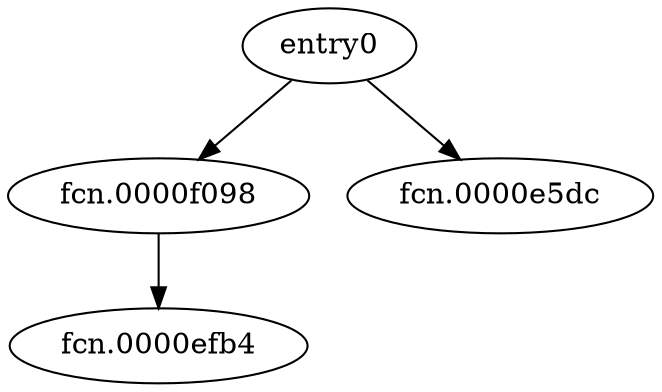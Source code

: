 digraph code {
  "0x0000e52c" [label="entry0"];
  "0x0000e52c" -> "0x0000f098";
  "0x0000f098" [label="fcn.0000f098"];
  "0x0000e52c" -> "0x0000e5dc";
  "0x0000e5dc" [label="fcn.0000e5dc"];
  "0x0000f098" [label="fcn.0000f098"];
  "0x0000f098" -> "0x0000efb4";
  "0x0000efb4" [label="fcn.0000efb4"];
}